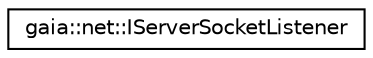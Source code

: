 digraph G
{
  edge [fontname="Helvetica",fontsize="10",labelfontname="Helvetica",labelfontsize="10"];
  node [fontname="Helvetica",fontsize="10",shape=record];
  rankdir=LR;
  Node1 [label="gaia::net::IServerSocketListener",height=0.2,width=0.4,color="black", fillcolor="white", style="filled",URL="$d5/d35/classgaia_1_1net_1_1_i_server_socket_listener.html",tooltip="Implement this interface to handle accept and error event issued by a ServerSocket."];
}
